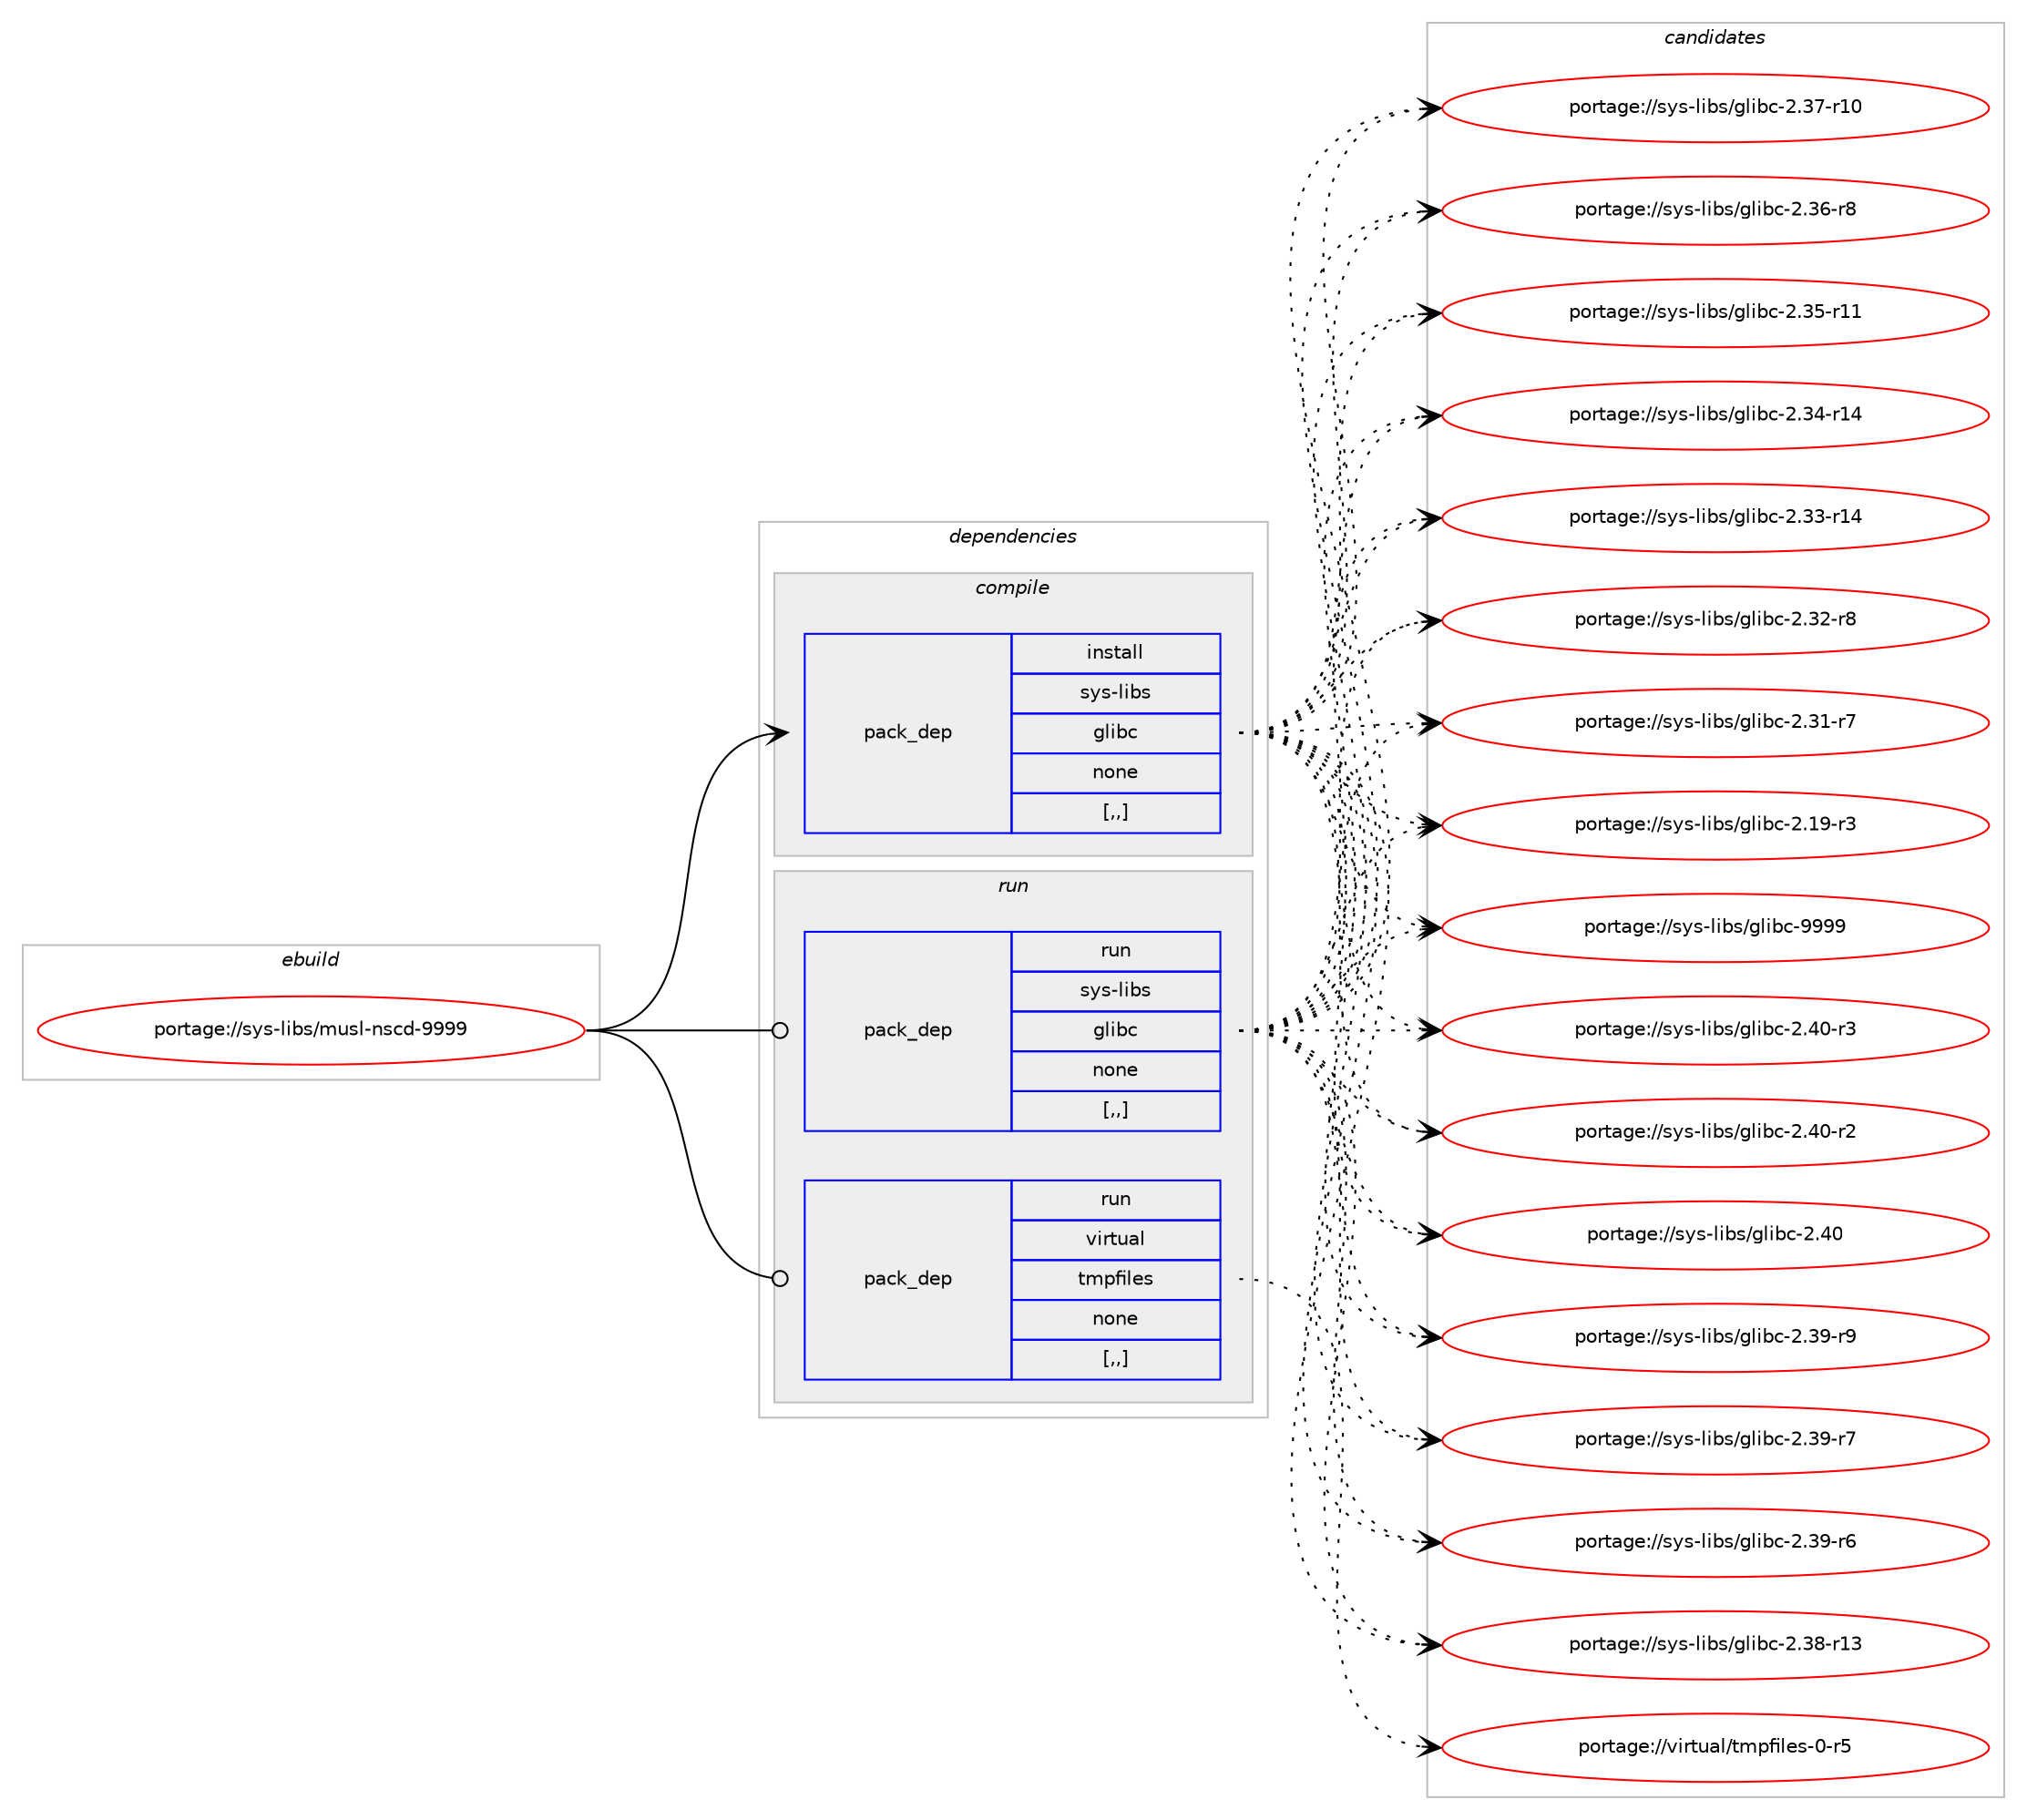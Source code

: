 digraph prolog {

# *************
# Graph options
# *************

newrank=true;
concentrate=true;
compound=true;
graph [rankdir=LR,fontname=Helvetica,fontsize=10,ranksep=1.5];#, ranksep=2.5, nodesep=0.2];
edge  [arrowhead=vee];
node  [fontname=Helvetica,fontsize=10];

# **********
# The ebuild
# **********

subgraph cluster_leftcol {
color=gray;
label=<<i>ebuild</i>>;
id [label="portage://sys-libs/musl-nscd-9999", color=red, width=4, href="../sys-libs/musl-nscd-9999.svg"];
}

# ****************
# The dependencies
# ****************

subgraph cluster_midcol {
color=gray;
label=<<i>dependencies</i>>;
subgraph cluster_compile {
fillcolor="#eeeeee";
style=filled;
label=<<i>compile</i>>;
subgraph pack694388 {
dependency953406 [label=<<TABLE BORDER="0" CELLBORDER="1" CELLSPACING="0" CELLPADDING="4" WIDTH="220"><TR><TD ROWSPAN="6" CELLPADDING="30">pack_dep</TD></TR><TR><TD WIDTH="110">install</TD></TR><TR><TD>sys-libs</TD></TR><TR><TD>glibc</TD></TR><TR><TD>none</TD></TR><TR><TD>[,,]</TD></TR></TABLE>>, shape=none, color=blue];
}
id:e -> dependency953406:w [weight=20,style="solid",arrowhead="vee"];
}
subgraph cluster_compileandrun {
fillcolor="#eeeeee";
style=filled;
label=<<i>compile and run</i>>;
}
subgraph cluster_run {
fillcolor="#eeeeee";
style=filled;
label=<<i>run</i>>;
subgraph pack694389 {
dependency953407 [label=<<TABLE BORDER="0" CELLBORDER="1" CELLSPACING="0" CELLPADDING="4" WIDTH="220"><TR><TD ROWSPAN="6" CELLPADDING="30">pack_dep</TD></TR><TR><TD WIDTH="110">run</TD></TR><TR><TD>virtual</TD></TR><TR><TD>tmpfiles</TD></TR><TR><TD>none</TD></TR><TR><TD>[,,]</TD></TR></TABLE>>, shape=none, color=blue];
}
id:e -> dependency953407:w [weight=20,style="solid",arrowhead="odot"];
subgraph pack694390 {
dependency953408 [label=<<TABLE BORDER="0" CELLBORDER="1" CELLSPACING="0" CELLPADDING="4" WIDTH="220"><TR><TD ROWSPAN="6" CELLPADDING="30">pack_dep</TD></TR><TR><TD WIDTH="110">run</TD></TR><TR><TD>sys-libs</TD></TR><TR><TD>glibc</TD></TR><TR><TD>none</TD></TR><TR><TD>[,,]</TD></TR></TABLE>>, shape=none, color=blue];
}
id:e -> dependency953408:w [weight=20,style="solid",arrowhead="odot"];
}
}

# **************
# The candidates
# **************

subgraph cluster_choices {
rank=same;
color=gray;
label=<<i>candidates</i>>;

subgraph choice694388 {
color=black;
nodesep=1;
choice11512111545108105981154710310810598994557575757 [label="portage://sys-libs/glibc-9999", color=red, width=4,href="../sys-libs/glibc-9999.svg"];
choice115121115451081059811547103108105989945504652484511451 [label="portage://sys-libs/glibc-2.40-r3", color=red, width=4,href="../sys-libs/glibc-2.40-r3.svg"];
choice115121115451081059811547103108105989945504652484511450 [label="portage://sys-libs/glibc-2.40-r2", color=red, width=4,href="../sys-libs/glibc-2.40-r2.svg"];
choice11512111545108105981154710310810598994550465248 [label="portage://sys-libs/glibc-2.40", color=red, width=4,href="../sys-libs/glibc-2.40.svg"];
choice115121115451081059811547103108105989945504651574511457 [label="portage://sys-libs/glibc-2.39-r9", color=red, width=4,href="../sys-libs/glibc-2.39-r9.svg"];
choice115121115451081059811547103108105989945504651574511455 [label="portage://sys-libs/glibc-2.39-r7", color=red, width=4,href="../sys-libs/glibc-2.39-r7.svg"];
choice115121115451081059811547103108105989945504651574511454 [label="portage://sys-libs/glibc-2.39-r6", color=red, width=4,href="../sys-libs/glibc-2.39-r6.svg"];
choice11512111545108105981154710310810598994550465156451144951 [label="portage://sys-libs/glibc-2.38-r13", color=red, width=4,href="../sys-libs/glibc-2.38-r13.svg"];
choice11512111545108105981154710310810598994550465155451144948 [label="portage://sys-libs/glibc-2.37-r10", color=red, width=4,href="../sys-libs/glibc-2.37-r10.svg"];
choice115121115451081059811547103108105989945504651544511456 [label="portage://sys-libs/glibc-2.36-r8", color=red, width=4,href="../sys-libs/glibc-2.36-r8.svg"];
choice11512111545108105981154710310810598994550465153451144949 [label="portage://sys-libs/glibc-2.35-r11", color=red, width=4,href="../sys-libs/glibc-2.35-r11.svg"];
choice11512111545108105981154710310810598994550465152451144952 [label="portage://sys-libs/glibc-2.34-r14", color=red, width=4,href="../sys-libs/glibc-2.34-r14.svg"];
choice11512111545108105981154710310810598994550465151451144952 [label="portage://sys-libs/glibc-2.33-r14", color=red, width=4,href="../sys-libs/glibc-2.33-r14.svg"];
choice115121115451081059811547103108105989945504651504511456 [label="portage://sys-libs/glibc-2.32-r8", color=red, width=4,href="../sys-libs/glibc-2.32-r8.svg"];
choice115121115451081059811547103108105989945504651494511455 [label="portage://sys-libs/glibc-2.31-r7", color=red, width=4,href="../sys-libs/glibc-2.31-r7.svg"];
choice115121115451081059811547103108105989945504649574511451 [label="portage://sys-libs/glibc-2.19-r3", color=red, width=4,href="../sys-libs/glibc-2.19-r3.svg"];
dependency953406:e -> choice11512111545108105981154710310810598994557575757:w [style=dotted,weight="100"];
dependency953406:e -> choice115121115451081059811547103108105989945504652484511451:w [style=dotted,weight="100"];
dependency953406:e -> choice115121115451081059811547103108105989945504652484511450:w [style=dotted,weight="100"];
dependency953406:e -> choice11512111545108105981154710310810598994550465248:w [style=dotted,weight="100"];
dependency953406:e -> choice115121115451081059811547103108105989945504651574511457:w [style=dotted,weight="100"];
dependency953406:e -> choice115121115451081059811547103108105989945504651574511455:w [style=dotted,weight="100"];
dependency953406:e -> choice115121115451081059811547103108105989945504651574511454:w [style=dotted,weight="100"];
dependency953406:e -> choice11512111545108105981154710310810598994550465156451144951:w [style=dotted,weight="100"];
dependency953406:e -> choice11512111545108105981154710310810598994550465155451144948:w [style=dotted,weight="100"];
dependency953406:e -> choice115121115451081059811547103108105989945504651544511456:w [style=dotted,weight="100"];
dependency953406:e -> choice11512111545108105981154710310810598994550465153451144949:w [style=dotted,weight="100"];
dependency953406:e -> choice11512111545108105981154710310810598994550465152451144952:w [style=dotted,weight="100"];
dependency953406:e -> choice11512111545108105981154710310810598994550465151451144952:w [style=dotted,weight="100"];
dependency953406:e -> choice115121115451081059811547103108105989945504651504511456:w [style=dotted,weight="100"];
dependency953406:e -> choice115121115451081059811547103108105989945504651494511455:w [style=dotted,weight="100"];
dependency953406:e -> choice115121115451081059811547103108105989945504649574511451:w [style=dotted,weight="100"];
}
subgraph choice694389 {
color=black;
nodesep=1;
choice118105114116117971084711610911210210510810111545484511453 [label="portage://virtual/tmpfiles-0-r5", color=red, width=4,href="../virtual/tmpfiles-0-r5.svg"];
dependency953407:e -> choice118105114116117971084711610911210210510810111545484511453:w [style=dotted,weight="100"];
}
subgraph choice694390 {
color=black;
nodesep=1;
choice11512111545108105981154710310810598994557575757 [label="portage://sys-libs/glibc-9999", color=red, width=4,href="../sys-libs/glibc-9999.svg"];
choice115121115451081059811547103108105989945504652484511451 [label="portage://sys-libs/glibc-2.40-r3", color=red, width=4,href="../sys-libs/glibc-2.40-r3.svg"];
choice115121115451081059811547103108105989945504652484511450 [label="portage://sys-libs/glibc-2.40-r2", color=red, width=4,href="../sys-libs/glibc-2.40-r2.svg"];
choice11512111545108105981154710310810598994550465248 [label="portage://sys-libs/glibc-2.40", color=red, width=4,href="../sys-libs/glibc-2.40.svg"];
choice115121115451081059811547103108105989945504651574511457 [label="portage://sys-libs/glibc-2.39-r9", color=red, width=4,href="../sys-libs/glibc-2.39-r9.svg"];
choice115121115451081059811547103108105989945504651574511455 [label="portage://sys-libs/glibc-2.39-r7", color=red, width=4,href="../sys-libs/glibc-2.39-r7.svg"];
choice115121115451081059811547103108105989945504651574511454 [label="portage://sys-libs/glibc-2.39-r6", color=red, width=4,href="../sys-libs/glibc-2.39-r6.svg"];
choice11512111545108105981154710310810598994550465156451144951 [label="portage://sys-libs/glibc-2.38-r13", color=red, width=4,href="../sys-libs/glibc-2.38-r13.svg"];
choice11512111545108105981154710310810598994550465155451144948 [label="portage://sys-libs/glibc-2.37-r10", color=red, width=4,href="../sys-libs/glibc-2.37-r10.svg"];
choice115121115451081059811547103108105989945504651544511456 [label="portage://sys-libs/glibc-2.36-r8", color=red, width=4,href="../sys-libs/glibc-2.36-r8.svg"];
choice11512111545108105981154710310810598994550465153451144949 [label="portage://sys-libs/glibc-2.35-r11", color=red, width=4,href="../sys-libs/glibc-2.35-r11.svg"];
choice11512111545108105981154710310810598994550465152451144952 [label="portage://sys-libs/glibc-2.34-r14", color=red, width=4,href="../sys-libs/glibc-2.34-r14.svg"];
choice11512111545108105981154710310810598994550465151451144952 [label="portage://sys-libs/glibc-2.33-r14", color=red, width=4,href="../sys-libs/glibc-2.33-r14.svg"];
choice115121115451081059811547103108105989945504651504511456 [label="portage://sys-libs/glibc-2.32-r8", color=red, width=4,href="../sys-libs/glibc-2.32-r8.svg"];
choice115121115451081059811547103108105989945504651494511455 [label="portage://sys-libs/glibc-2.31-r7", color=red, width=4,href="../sys-libs/glibc-2.31-r7.svg"];
choice115121115451081059811547103108105989945504649574511451 [label="portage://sys-libs/glibc-2.19-r3", color=red, width=4,href="../sys-libs/glibc-2.19-r3.svg"];
dependency953408:e -> choice11512111545108105981154710310810598994557575757:w [style=dotted,weight="100"];
dependency953408:e -> choice115121115451081059811547103108105989945504652484511451:w [style=dotted,weight="100"];
dependency953408:e -> choice115121115451081059811547103108105989945504652484511450:w [style=dotted,weight="100"];
dependency953408:e -> choice11512111545108105981154710310810598994550465248:w [style=dotted,weight="100"];
dependency953408:e -> choice115121115451081059811547103108105989945504651574511457:w [style=dotted,weight="100"];
dependency953408:e -> choice115121115451081059811547103108105989945504651574511455:w [style=dotted,weight="100"];
dependency953408:e -> choice115121115451081059811547103108105989945504651574511454:w [style=dotted,weight="100"];
dependency953408:e -> choice11512111545108105981154710310810598994550465156451144951:w [style=dotted,weight="100"];
dependency953408:e -> choice11512111545108105981154710310810598994550465155451144948:w [style=dotted,weight="100"];
dependency953408:e -> choice115121115451081059811547103108105989945504651544511456:w [style=dotted,weight="100"];
dependency953408:e -> choice11512111545108105981154710310810598994550465153451144949:w [style=dotted,weight="100"];
dependency953408:e -> choice11512111545108105981154710310810598994550465152451144952:w [style=dotted,weight="100"];
dependency953408:e -> choice11512111545108105981154710310810598994550465151451144952:w [style=dotted,weight="100"];
dependency953408:e -> choice115121115451081059811547103108105989945504651504511456:w [style=dotted,weight="100"];
dependency953408:e -> choice115121115451081059811547103108105989945504651494511455:w [style=dotted,weight="100"];
dependency953408:e -> choice115121115451081059811547103108105989945504649574511451:w [style=dotted,weight="100"];
}
}

}
